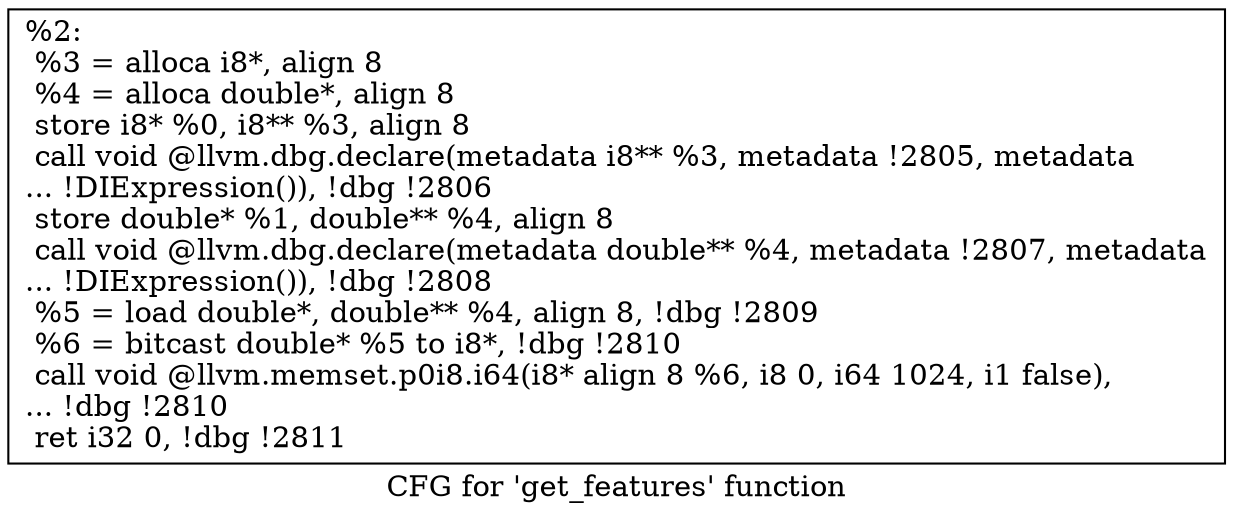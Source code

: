 digraph "CFG for 'get_features' function" {
	label="CFG for 'get_features' function";

	Node0x5568525431b0 [shape=record,label="{%2:\l  %3 = alloca i8*, align 8\l  %4 = alloca double*, align 8\l  store i8* %0, i8** %3, align 8\l  call void @llvm.dbg.declare(metadata i8** %3, metadata !2805, metadata\l... !DIExpression()), !dbg !2806\l  store double* %1, double** %4, align 8\l  call void @llvm.dbg.declare(metadata double** %4, metadata !2807, metadata\l... !DIExpression()), !dbg !2808\l  %5 = load double*, double** %4, align 8, !dbg !2809\l  %6 = bitcast double* %5 to i8*, !dbg !2810\l  call void @llvm.memset.p0i8.i64(i8* align 8 %6, i8 0, i64 1024, i1 false),\l... !dbg !2810\l  ret i32 0, !dbg !2811\l}"];
}
